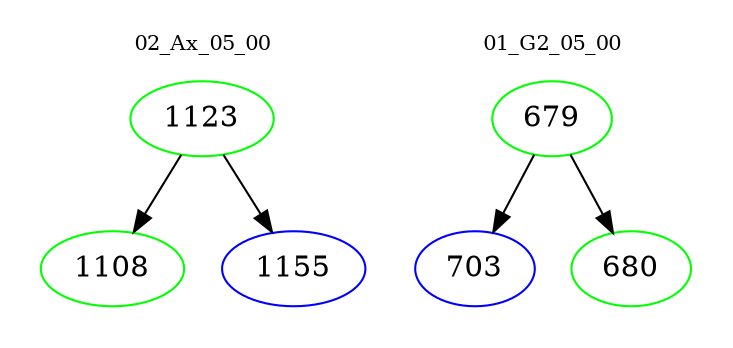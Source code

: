 digraph{
subgraph cluster_0 {
color = white
label = "02_Ax_05_00";
fontsize=10;
T0_1123 [label="1123", color="green"]
T0_1123 -> T0_1108 [color="black"]
T0_1108 [label="1108", color="green"]
T0_1123 -> T0_1155 [color="black"]
T0_1155 [label="1155", color="blue"]
}
subgraph cluster_1 {
color = white
label = "01_G2_05_00";
fontsize=10;
T1_679 [label="679", color="green"]
T1_679 -> T1_703 [color="black"]
T1_703 [label="703", color="blue"]
T1_679 -> T1_680 [color="black"]
T1_680 [label="680", color="green"]
}
}
